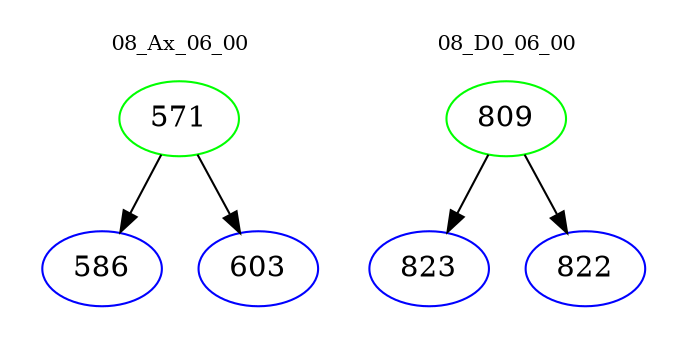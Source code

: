 digraph{
subgraph cluster_0 {
color = white
label = "08_Ax_06_00";
fontsize=10;
T0_571 [label="571", color="green"]
T0_571 -> T0_586 [color="black"]
T0_586 [label="586", color="blue"]
T0_571 -> T0_603 [color="black"]
T0_603 [label="603", color="blue"]
}
subgraph cluster_1 {
color = white
label = "08_D0_06_00";
fontsize=10;
T1_809 [label="809", color="green"]
T1_809 -> T1_823 [color="black"]
T1_823 [label="823", color="blue"]
T1_809 -> T1_822 [color="black"]
T1_822 [label="822", color="blue"]
}
}
